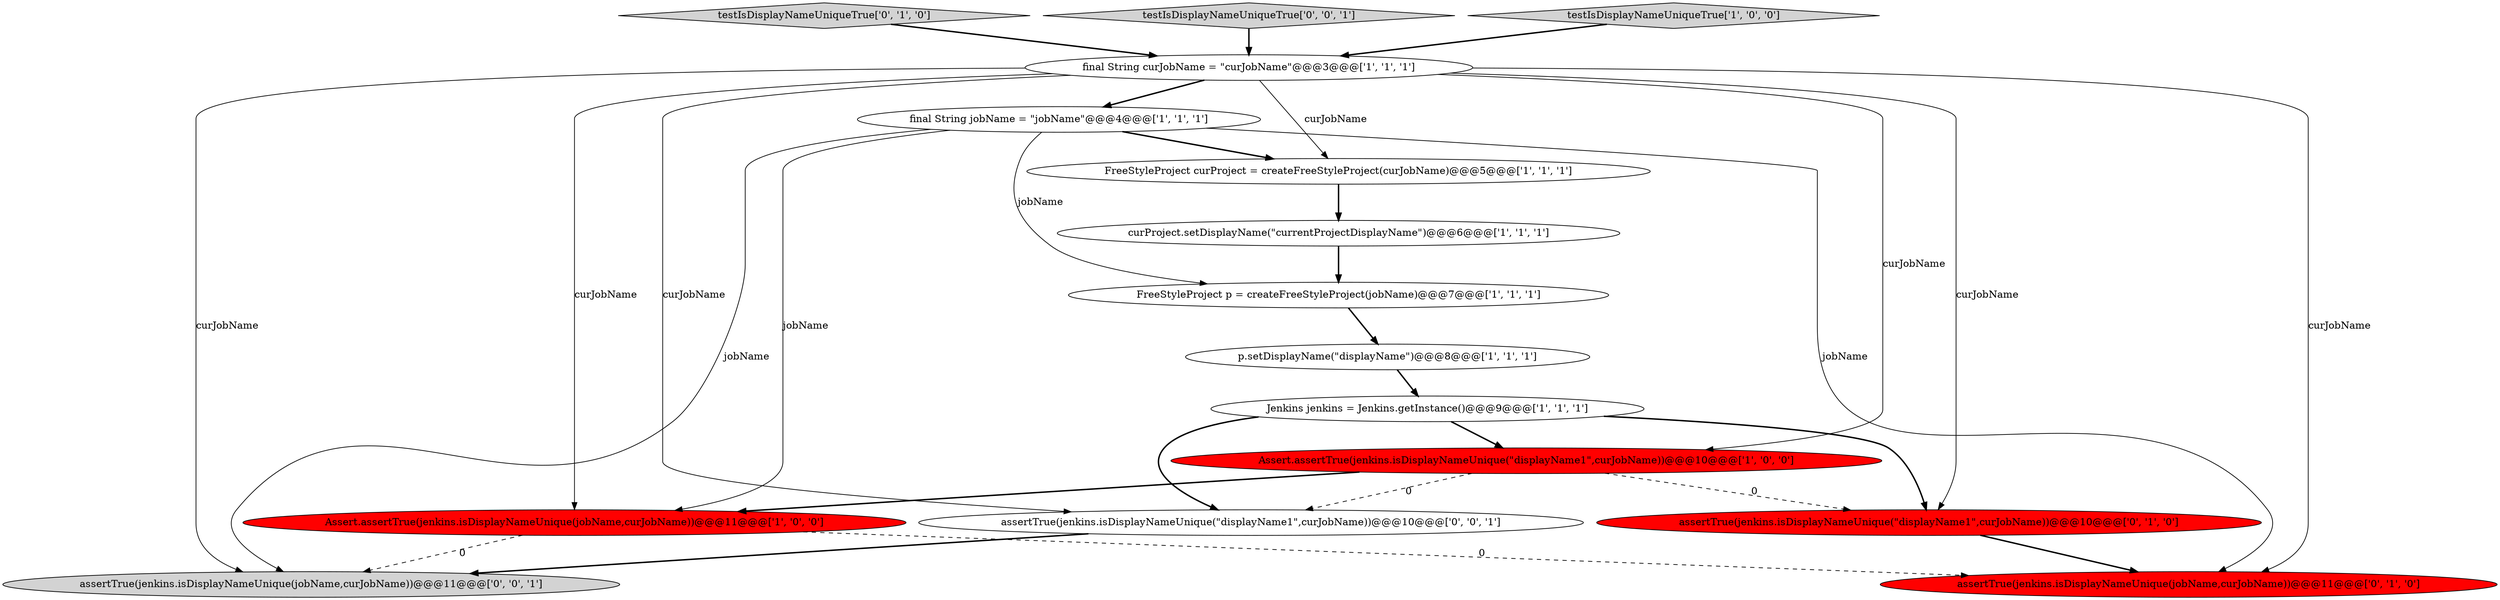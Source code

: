 digraph {
0 [style = filled, label = "FreeStyleProject curProject = createFreeStyleProject(curJobName)@@@5@@@['1', '1', '1']", fillcolor = white, shape = ellipse image = "AAA0AAABBB1BBB"];
6 [style = filled, label = "final String curJobName = \"curJobName\"@@@3@@@['1', '1', '1']", fillcolor = white, shape = ellipse image = "AAA0AAABBB1BBB"];
11 [style = filled, label = "assertTrue(jenkins.isDisplayNameUnique(jobName,curJobName))@@@11@@@['0', '1', '0']", fillcolor = red, shape = ellipse image = "AAA1AAABBB2BBB"];
12 [style = filled, label = "testIsDisplayNameUniqueTrue['0', '1', '0']", fillcolor = lightgray, shape = diamond image = "AAA0AAABBB2BBB"];
15 [style = filled, label = "assertTrue(jenkins.isDisplayNameUnique(\"displayName1\",curJobName))@@@10@@@['0', '0', '1']", fillcolor = white, shape = ellipse image = "AAA0AAABBB3BBB"];
1 [style = filled, label = "Assert.assertTrue(jenkins.isDisplayNameUnique(jobName,curJobName))@@@11@@@['1', '0', '0']", fillcolor = red, shape = ellipse image = "AAA1AAABBB1BBB"];
3 [style = filled, label = "FreeStyleProject p = createFreeStyleProject(jobName)@@@7@@@['1', '1', '1']", fillcolor = white, shape = ellipse image = "AAA0AAABBB1BBB"];
7 [style = filled, label = "p.setDisplayName(\"displayName\")@@@8@@@['1', '1', '1']", fillcolor = white, shape = ellipse image = "AAA0AAABBB1BBB"];
9 [style = filled, label = "Jenkins jenkins = Jenkins.getInstance()@@@9@@@['1', '1', '1']", fillcolor = white, shape = ellipse image = "AAA0AAABBB1BBB"];
10 [style = filled, label = "assertTrue(jenkins.isDisplayNameUnique(\"displayName1\",curJobName))@@@10@@@['0', '1', '0']", fillcolor = red, shape = ellipse image = "AAA1AAABBB2BBB"];
13 [style = filled, label = "testIsDisplayNameUniqueTrue['0', '0', '1']", fillcolor = lightgray, shape = diamond image = "AAA0AAABBB3BBB"];
4 [style = filled, label = "Assert.assertTrue(jenkins.isDisplayNameUnique(\"displayName1\",curJobName))@@@10@@@['1', '0', '0']", fillcolor = red, shape = ellipse image = "AAA1AAABBB1BBB"];
14 [style = filled, label = "assertTrue(jenkins.isDisplayNameUnique(jobName,curJobName))@@@11@@@['0', '0', '1']", fillcolor = lightgray, shape = ellipse image = "AAA0AAABBB3BBB"];
2 [style = filled, label = "final String jobName = \"jobName\"@@@4@@@['1', '1', '1']", fillcolor = white, shape = ellipse image = "AAA0AAABBB1BBB"];
5 [style = filled, label = "testIsDisplayNameUniqueTrue['1', '0', '0']", fillcolor = lightgray, shape = diamond image = "AAA0AAABBB1BBB"];
8 [style = filled, label = "curProject.setDisplayName(\"currentProjectDisplayName\")@@@6@@@['1', '1', '1']", fillcolor = white, shape = ellipse image = "AAA0AAABBB1BBB"];
6->4 [style = solid, label="curJobName"];
2->11 [style = solid, label="jobName"];
15->14 [style = bold, label=""];
1->14 [style = dashed, label="0"];
2->1 [style = solid, label="jobName"];
9->4 [style = bold, label=""];
6->11 [style = solid, label="curJobName"];
8->3 [style = bold, label=""];
6->0 [style = solid, label="curJobName"];
9->10 [style = bold, label=""];
12->6 [style = bold, label=""];
6->10 [style = solid, label="curJobName"];
2->14 [style = solid, label="jobName"];
6->2 [style = bold, label=""];
6->14 [style = solid, label="curJobName"];
7->9 [style = bold, label=""];
2->0 [style = bold, label=""];
5->6 [style = bold, label=""];
3->7 [style = bold, label=""];
9->15 [style = bold, label=""];
1->11 [style = dashed, label="0"];
4->15 [style = dashed, label="0"];
0->8 [style = bold, label=""];
6->15 [style = solid, label="curJobName"];
2->3 [style = solid, label="jobName"];
6->1 [style = solid, label="curJobName"];
4->1 [style = bold, label=""];
13->6 [style = bold, label=""];
4->10 [style = dashed, label="0"];
10->11 [style = bold, label=""];
}
